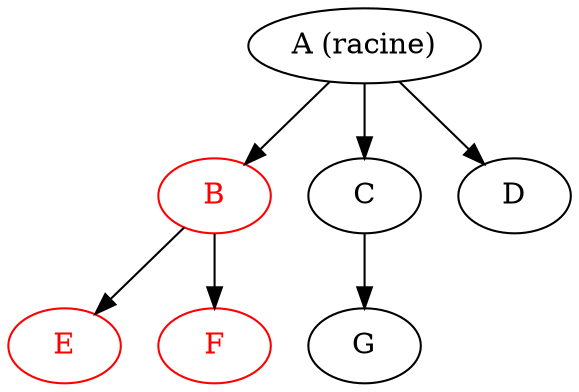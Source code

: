 digraph {
	A [label="A (racine)"]
	B
	C
	D
	E
	F
	G
	A -> B
	A -> C
	A -> D
	B -> E
	B -> F
	C -> G
	E [color=red fontcolor=red]
	B [color=red fontcolor=red]
	F [color=red fontcolor=red]
}

